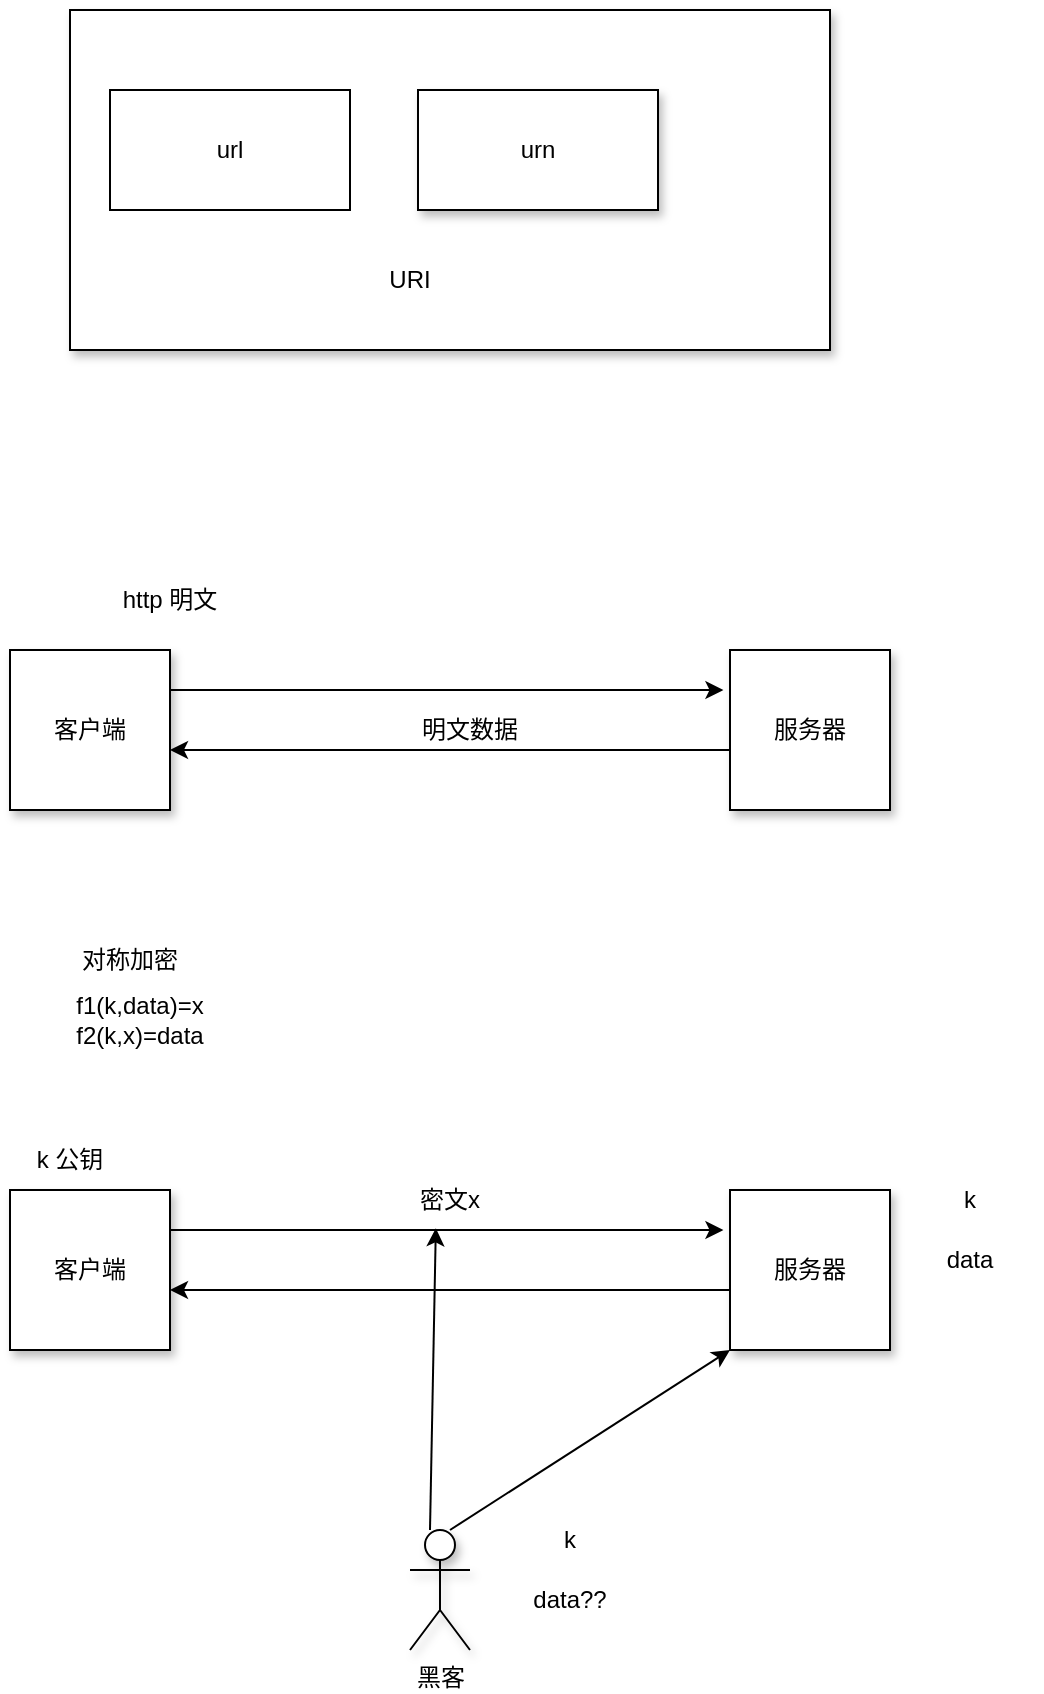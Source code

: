 <mxfile version="20.0.4" type="github">
  <diagram id="4OBv8b520wUhhBo_ixFG" name="Page-1">
    <mxGraphModel dx="815" dy="505" grid="1" gridSize="10" guides="1" tooltips="1" connect="1" arrows="1" fold="1" page="1" pageScale="1" pageWidth="827" pageHeight="1169" math="0" shadow="0">
      <root>
        <mxCell id="0" />
        <mxCell id="1" parent="0" />
        <mxCell id="S3b7wXd8zEwaGP69H8vY-2" value="" style="rounded=0;whiteSpace=wrap;html=1;shadow=1;" vertex="1" parent="1">
          <mxGeometry x="240" y="170" width="380" height="170" as="geometry" />
        </mxCell>
        <mxCell id="S3b7wXd8zEwaGP69H8vY-1" value="url" style="rounded=0;whiteSpace=wrap;html=1;" vertex="1" parent="1">
          <mxGeometry x="260" y="210" width="120" height="60" as="geometry" />
        </mxCell>
        <mxCell id="S3b7wXd8zEwaGP69H8vY-3" value="urn" style="rounded=0;whiteSpace=wrap;html=1;shadow=1;" vertex="1" parent="1">
          <mxGeometry x="414" y="210" width="120" height="60" as="geometry" />
        </mxCell>
        <mxCell id="S3b7wXd8zEwaGP69H8vY-4" value="URI" style="text;html=1;strokeColor=none;fillColor=none;align=center;verticalAlign=middle;whiteSpace=wrap;rounded=0;shadow=1;" vertex="1" parent="1">
          <mxGeometry x="380" y="290" width="60" height="30" as="geometry" />
        </mxCell>
        <mxCell id="S3b7wXd8zEwaGP69H8vY-5" value="客户端" style="whiteSpace=wrap;html=1;aspect=fixed;shadow=1;" vertex="1" parent="1">
          <mxGeometry x="210" y="490" width="80" height="80" as="geometry" />
        </mxCell>
        <mxCell id="S3b7wXd8zEwaGP69H8vY-6" value="服务器" style="whiteSpace=wrap;html=1;aspect=fixed;shadow=1;" vertex="1" parent="1">
          <mxGeometry x="570" y="490" width="80" height="80" as="geometry" />
        </mxCell>
        <mxCell id="S3b7wXd8zEwaGP69H8vY-7" value="" style="endArrow=classic;html=1;rounded=0;entryX=-0.041;entryY=0.25;entryDx=0;entryDy=0;entryPerimeter=0;" edge="1" parent="1" target="S3b7wXd8zEwaGP69H8vY-6">
          <mxGeometry width="50" height="50" relative="1" as="geometry">
            <mxPoint x="290" y="510" as="sourcePoint" />
            <mxPoint x="340" y="460" as="targetPoint" />
          </mxGeometry>
        </mxCell>
        <mxCell id="S3b7wXd8zEwaGP69H8vY-8" value="http 明文" style="text;html=1;strokeColor=none;fillColor=none;align=center;verticalAlign=middle;whiteSpace=wrap;rounded=0;shadow=1;" vertex="1" parent="1">
          <mxGeometry x="260" y="450" width="60" height="30" as="geometry" />
        </mxCell>
        <mxCell id="S3b7wXd8zEwaGP69H8vY-9" value="" style="endArrow=classic;html=1;rounded=0;entryX=1;entryY=0.625;entryDx=0;entryDy=0;entryPerimeter=0;" edge="1" parent="1" target="S3b7wXd8zEwaGP69H8vY-5">
          <mxGeometry width="50" height="50" relative="1" as="geometry">
            <mxPoint x="570" y="540" as="sourcePoint" />
            <mxPoint x="620" y="490" as="targetPoint" />
          </mxGeometry>
        </mxCell>
        <mxCell id="S3b7wXd8zEwaGP69H8vY-10" value="明文数据" style="text;html=1;strokeColor=none;fillColor=none;align=center;verticalAlign=middle;whiteSpace=wrap;rounded=0;shadow=1;" vertex="1" parent="1">
          <mxGeometry x="410" y="515" width="60" height="30" as="geometry" />
        </mxCell>
        <mxCell id="S3b7wXd8zEwaGP69H8vY-11" value="对称加密" style="text;html=1;strokeColor=none;fillColor=none;align=center;verticalAlign=middle;whiteSpace=wrap;rounded=0;shadow=1;" vertex="1" parent="1">
          <mxGeometry x="240" y="630" width="60" height="30" as="geometry" />
        </mxCell>
        <mxCell id="S3b7wXd8zEwaGP69H8vY-12" value="客户端" style="whiteSpace=wrap;html=1;aspect=fixed;shadow=1;" vertex="1" parent="1">
          <mxGeometry x="210" y="760" width="80" height="80" as="geometry" />
        </mxCell>
        <mxCell id="S3b7wXd8zEwaGP69H8vY-13" value="服务器" style="whiteSpace=wrap;html=1;aspect=fixed;shadow=1;" vertex="1" parent="1">
          <mxGeometry x="570" y="760" width="80" height="80" as="geometry" />
        </mxCell>
        <mxCell id="S3b7wXd8zEwaGP69H8vY-14" value="" style="endArrow=classic;html=1;rounded=0;entryX=-0.041;entryY=0.25;entryDx=0;entryDy=0;entryPerimeter=0;" edge="1" parent="1" target="S3b7wXd8zEwaGP69H8vY-13">
          <mxGeometry width="50" height="50" relative="1" as="geometry">
            <mxPoint x="290" y="780" as="sourcePoint" />
            <mxPoint x="340" y="730" as="targetPoint" />
          </mxGeometry>
        </mxCell>
        <mxCell id="S3b7wXd8zEwaGP69H8vY-15" value="" style="endArrow=classic;html=1;rounded=0;entryX=1;entryY=0.625;entryDx=0;entryDy=0;entryPerimeter=0;" edge="1" parent="1" target="S3b7wXd8zEwaGP69H8vY-12">
          <mxGeometry width="50" height="50" relative="1" as="geometry">
            <mxPoint x="570" y="810" as="sourcePoint" />
            <mxPoint x="620" y="760" as="targetPoint" />
          </mxGeometry>
        </mxCell>
        <mxCell id="S3b7wXd8zEwaGP69H8vY-17" value="f1(k,data)=x&lt;br&gt;f2(k,x)=data" style="text;html=1;strokeColor=none;fillColor=none;align=center;verticalAlign=middle;whiteSpace=wrap;rounded=0;shadow=1;" vertex="1" parent="1">
          <mxGeometry x="220" y="660" width="110" height="30" as="geometry" />
        </mxCell>
        <mxCell id="S3b7wXd8zEwaGP69H8vY-18" value="k 公钥" style="text;html=1;strokeColor=none;fillColor=none;align=center;verticalAlign=middle;whiteSpace=wrap;rounded=0;shadow=1;" vertex="1" parent="1">
          <mxGeometry x="210" y="730" width="60" height="30" as="geometry" />
        </mxCell>
        <mxCell id="S3b7wXd8zEwaGP69H8vY-19" value="k" style="text;html=1;strokeColor=none;fillColor=none;align=center;verticalAlign=middle;whiteSpace=wrap;rounded=0;shadow=1;" vertex="1" parent="1">
          <mxGeometry x="660" y="750" width="60" height="30" as="geometry" />
        </mxCell>
        <mxCell id="S3b7wXd8zEwaGP69H8vY-20" value="密文x" style="text;html=1;strokeColor=none;fillColor=none;align=center;verticalAlign=middle;whiteSpace=wrap;rounded=0;shadow=1;" vertex="1" parent="1">
          <mxGeometry x="400" y="750" width="60" height="30" as="geometry" />
        </mxCell>
        <mxCell id="S3b7wXd8zEwaGP69H8vY-21" value="data" style="text;html=1;strokeColor=none;fillColor=none;align=center;verticalAlign=middle;whiteSpace=wrap;rounded=0;shadow=1;" vertex="1" parent="1">
          <mxGeometry x="660" y="780" width="60" height="30" as="geometry" />
        </mxCell>
        <mxCell id="S3b7wXd8zEwaGP69H8vY-22" value="黑客" style="shape=umlActor;verticalLabelPosition=bottom;verticalAlign=top;html=1;outlineConnect=0;shadow=1;" vertex="1" parent="1">
          <mxGeometry x="410" y="930" width="30" height="60" as="geometry" />
        </mxCell>
        <mxCell id="S3b7wXd8zEwaGP69H8vY-23" value="" style="endArrow=classic;html=1;rounded=0;entryX=0;entryY=1;entryDx=0;entryDy=0;" edge="1" parent="1" target="S3b7wXd8zEwaGP69H8vY-13">
          <mxGeometry width="50" height="50" relative="1" as="geometry">
            <mxPoint x="430" y="930" as="sourcePoint" />
            <mxPoint x="480" y="880" as="targetPoint" />
          </mxGeometry>
        </mxCell>
        <mxCell id="S3b7wXd8zEwaGP69H8vY-24" value="k" style="text;html=1;strokeColor=none;fillColor=none;align=center;verticalAlign=middle;whiteSpace=wrap;rounded=0;shadow=1;" vertex="1" parent="1">
          <mxGeometry x="460" y="920" width="60" height="30" as="geometry" />
        </mxCell>
        <mxCell id="S3b7wXd8zEwaGP69H8vY-25" value="" style="endArrow=classic;html=1;rounded=0;entryX=0.382;entryY=0.971;entryDx=0;entryDy=0;entryPerimeter=0;" edge="1" parent="1" target="S3b7wXd8zEwaGP69H8vY-20">
          <mxGeometry width="50" height="50" relative="1" as="geometry">
            <mxPoint x="420" y="930" as="sourcePoint" />
            <mxPoint x="470" y="880" as="targetPoint" />
          </mxGeometry>
        </mxCell>
        <mxCell id="S3b7wXd8zEwaGP69H8vY-26" value="data??" style="text;html=1;strokeColor=none;fillColor=none;align=center;verticalAlign=middle;whiteSpace=wrap;rounded=0;shadow=1;" vertex="1" parent="1">
          <mxGeometry x="460" y="950" width="60" height="30" as="geometry" />
        </mxCell>
      </root>
    </mxGraphModel>
  </diagram>
</mxfile>
